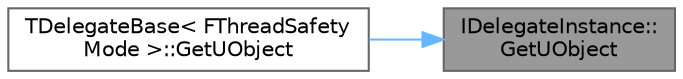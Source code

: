 digraph "IDelegateInstance::GetUObject"
{
 // INTERACTIVE_SVG=YES
 // LATEX_PDF_SIZE
  bgcolor="transparent";
  edge [fontname=Helvetica,fontsize=10,labelfontname=Helvetica,labelfontsize=10];
  node [fontname=Helvetica,fontsize=10,shape=box,height=0.2,width=0.4];
  rankdir="RL";
  Node1 [id="Node000001",label="IDelegateInstance::\lGetUObject",height=0.2,width=0.4,color="gray40", fillcolor="grey60", style="filled", fontcolor="black",tooltip="Returns the UObject that this delegate instance is bound to."];
  Node1 -> Node2 [id="edge1_Node000001_Node000002",dir="back",color="steelblue1",style="solid",tooltip=" "];
  Node2 [id="Node000002",label="TDelegateBase\< FThreadSafety\lMode \>::GetUObject",height=0.2,width=0.4,color="grey40", fillcolor="white", style="filled",URL="$d5/d7b/classTDelegateBase.html#a8f53f6f84438ae7c164b2354320252af",tooltip=" "];
}
